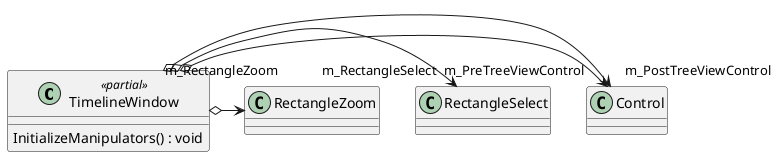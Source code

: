 @startuml
class TimelineWindow <<partial>> {
    InitializeManipulators() : void
}
TimelineWindow o-> "m_PreTreeViewControl" Control
TimelineWindow o-> "m_PostTreeViewControl" Control
TimelineWindow o-> "m_RectangleSelect" RectangleSelect
TimelineWindow o-> "m_RectangleZoom" RectangleZoom
@enduml
